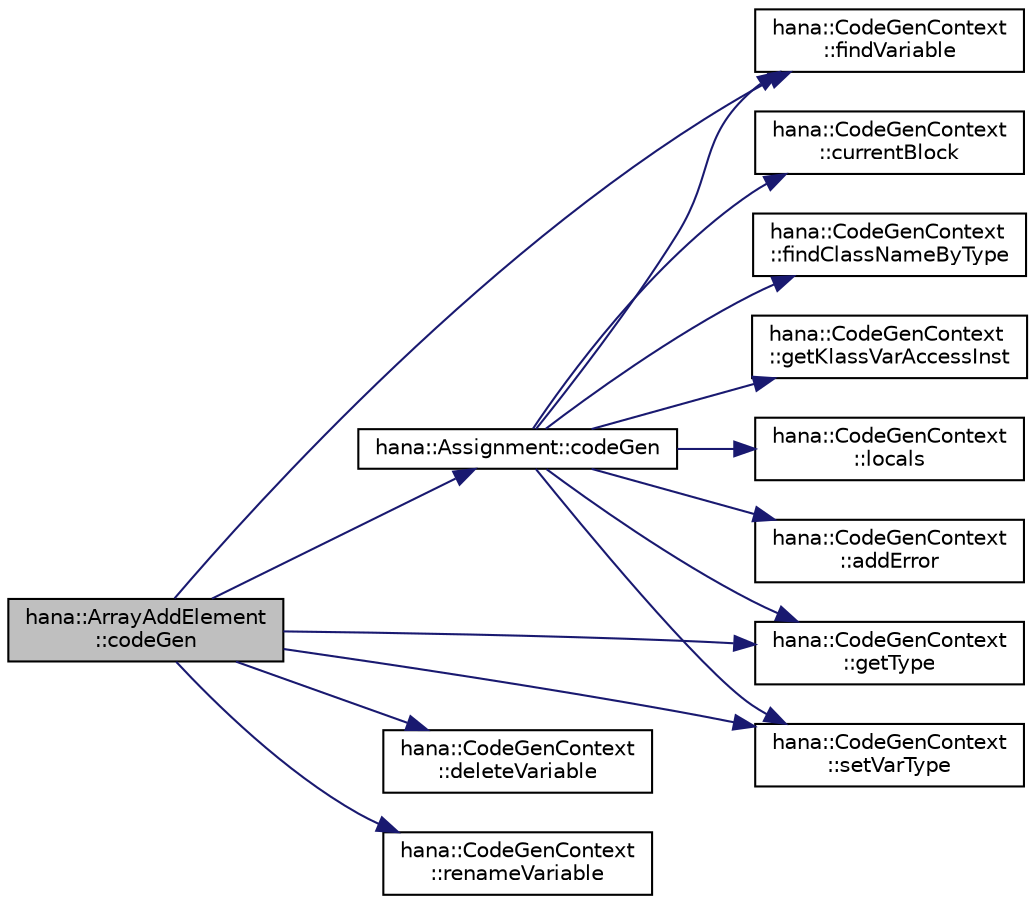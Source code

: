 digraph "hana::ArrayAddElement::codeGen"
{
 // LATEX_PDF_SIZE
  edge [fontname="Helvetica",fontsize="10",labelfontname="Helvetica",labelfontsize="10"];
  node [fontname="Helvetica",fontsize="10",shape=record];
  rankdir="LR";
  Node1 [label="hana::ArrayAddElement\l::codeGen",height=0.2,width=0.4,color="black", fillcolor="grey75", style="filled", fontcolor="black",tooltip=" "];
  Node1 -> Node2 [color="midnightblue",fontsize="10",style="solid",fontname="Helvetica"];
  Node2 [label="hana::Assignment::codeGen",height=0.2,width=0.4,color="black", fillcolor="white", style="filled",URL="$classhana_1_1_assignment.html#a7ca1146fce1627db3e478aad2d2c550b",tooltip=" "];
  Node2 -> Node3 [color="midnightblue",fontsize="10",style="solid",fontname="Helvetica"];
  Node3 [label="hana::CodeGenContext\l::addError",height=0.2,width=0.4,color="black", fillcolor="white", style="filled",URL="$classhana_1_1_code_gen_context.html#a9b8766a19ba43e57497cfacf27e06706",tooltip=" "];
  Node2 -> Node4 [color="midnightblue",fontsize="10",style="solid",fontname="Helvetica"];
  Node4 [label="hana::CodeGenContext\l::currentBlock",height=0.2,width=0.4,color="black", fillcolor="white", style="filled",URL="$classhana_1_1_code_gen_context.html#ab03838a9df07190a7289d01c3bb7f506",tooltip=" "];
  Node2 -> Node5 [color="midnightblue",fontsize="10",style="solid",fontname="Helvetica"];
  Node5 [label="hana::CodeGenContext\l::findClassNameByType",height=0.2,width=0.4,color="black", fillcolor="white", style="filled",URL="$classhana_1_1_code_gen_context.html#aa62e3711abefa963f741d3855e891547",tooltip=" "];
  Node2 -> Node6 [color="midnightblue",fontsize="10",style="solid",fontname="Helvetica"];
  Node6 [label="hana::CodeGenContext\l::findVariable",height=0.2,width=0.4,color="black", fillcolor="white", style="filled",URL="$classhana_1_1_code_gen_context.html#a6c4231f00e968ee90f5df9de4864ba2d",tooltip=" "];
  Node2 -> Node7 [color="midnightblue",fontsize="10",style="solid",fontname="Helvetica"];
  Node7 [label="hana::CodeGenContext\l::getKlassVarAccessInst",height=0.2,width=0.4,color="black", fillcolor="white", style="filled",URL="$classhana_1_1_code_gen_context.html#ac7a0ff4a928132cdf8e9921f70a9ccea",tooltip=" "];
  Node2 -> Node8 [color="midnightblue",fontsize="10",style="solid",fontname="Helvetica"];
  Node8 [label="hana::CodeGenContext\l::getType",height=0.2,width=0.4,color="black", fillcolor="white", style="filled",URL="$classhana_1_1_code_gen_context.html#a458108d1bb74deab6f710e01447c2e97",tooltip=" "];
  Node2 -> Node9 [color="midnightblue",fontsize="10",style="solid",fontname="Helvetica"];
  Node9 [label="hana::CodeGenContext\l::locals",height=0.2,width=0.4,color="black", fillcolor="white", style="filled",URL="$classhana_1_1_code_gen_context.html#a14f674efc8c087db30ad1d0b235a4882",tooltip=" "];
  Node2 -> Node10 [color="midnightblue",fontsize="10",style="solid",fontname="Helvetica"];
  Node10 [label="hana::CodeGenContext\l::setVarType",height=0.2,width=0.4,color="black", fillcolor="white", style="filled",URL="$classhana_1_1_code_gen_context.html#a1c53f646a0a00dca561db434c70e0093",tooltip=" "];
  Node1 -> Node11 [color="midnightblue",fontsize="10",style="solid",fontname="Helvetica"];
  Node11 [label="hana::CodeGenContext\l::deleteVariable",height=0.2,width=0.4,color="black", fillcolor="white", style="filled",URL="$classhana_1_1_code_gen_context.html#a021d730d0dd784148112c85835635e16",tooltip=" "];
  Node1 -> Node6 [color="midnightblue",fontsize="10",style="solid",fontname="Helvetica"];
  Node1 -> Node8 [color="midnightblue",fontsize="10",style="solid",fontname="Helvetica"];
  Node1 -> Node12 [color="midnightblue",fontsize="10",style="solid",fontname="Helvetica"];
  Node12 [label="hana::CodeGenContext\l::renameVariable",height=0.2,width=0.4,color="black", fillcolor="white", style="filled",URL="$classhana_1_1_code_gen_context.html#a4815a2c53b065171cf4d40ce27c90380",tooltip=" "];
  Node1 -> Node10 [color="midnightblue",fontsize="10",style="solid",fontname="Helvetica"];
}
